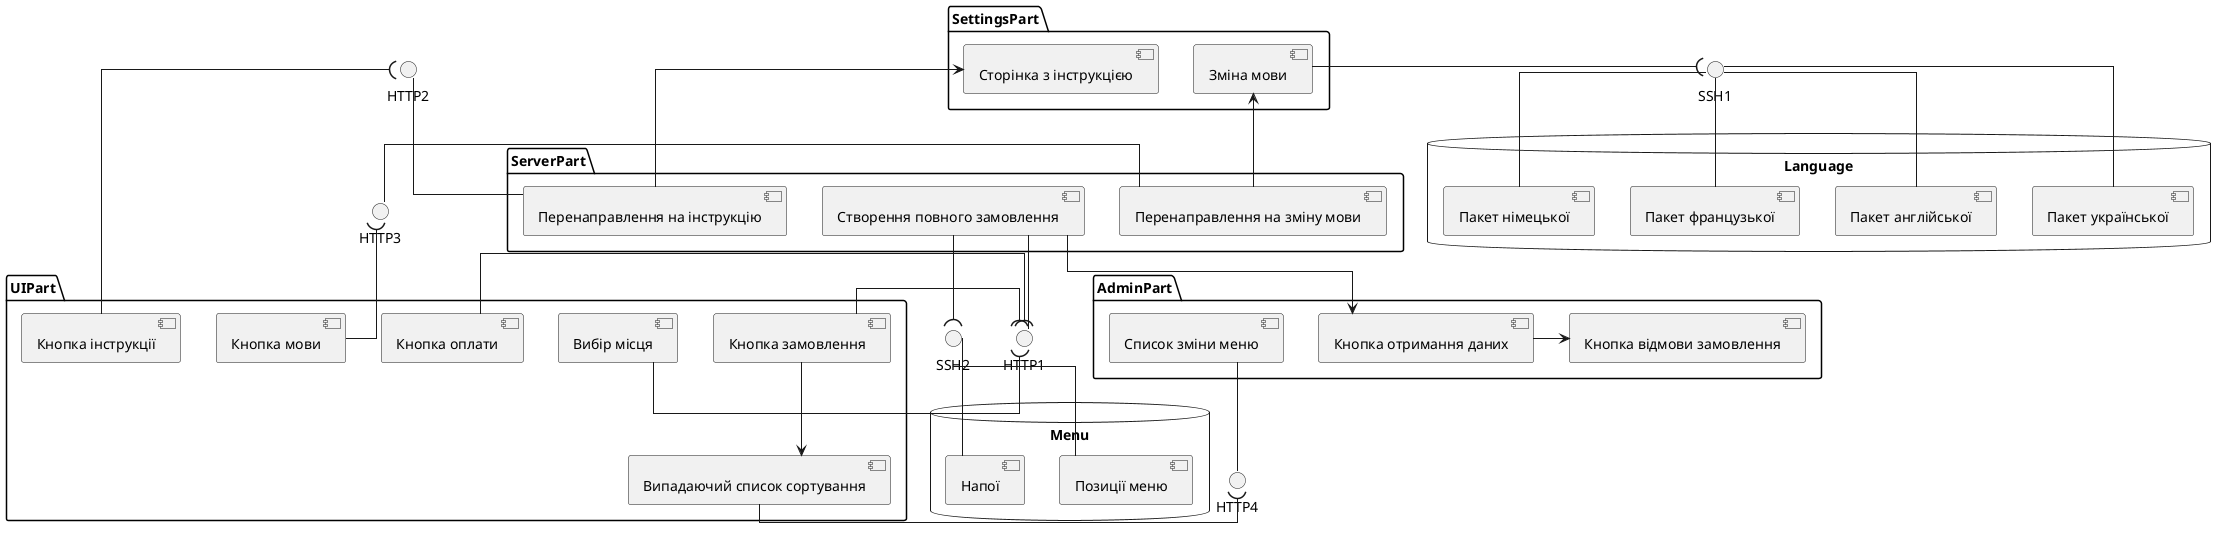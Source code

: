 @startuml Lab5_1

skinparam Linetype ortho

package UIPart {
    [Кнопка мови] as LanguageButton
    [Кнопка інструкції] as InstructionButton
    [Кнопка замовлення] as OrderButton
    [Випадаючий список сортування] as SortList
    [Вибір місця] as ChoosePlace
    [Кнопка оплати] as PaymentButton
}

package ServerPart {
    [Створення повного замовлення] as MakeOrder
    [Перенаправлення на інструкцію] as RedirectInstruction
    [Перенаправлення на зміну мови] as RedirectionLanguage
}

package AdminPart {
    [Кнопка отримання даних] as GetDataButton
    [Кнопка відмови замовлення] as RefusalOredrButton
    [Список зміни меню] as MenuChangeList
}

package SettingsPart {
    [Сторінка з інструкцією] as InstructionPage
    [Зміна мови] as ChangeLanguage
}

database Language {
    [Пакет української] as Urkrainian
    [Пакет англійської] as English
    [Пакет французької] as French
    [Пакет німецької] as Deutch
}

database Menu {
    [Позиції меню] as Positions
    [Напої] as Drinks
}

HTTP1 -up- MakeOrder
OrderButton -right-( HTTP1
ChoosePlace -right-( HTTP1
PaymentButton -right-( HTTP1

MakeOrder --> GetDataButton

OrderButton -down-> SortList

HTTP2 -down- RedirectInstruction
HTTP3 -left- RedirectionLanguage

InstructionButton -up-( HTTP2
LanguageButton -up-( HTTP3

MenuChangeList -down- HTTP4
SortList -right-( HTTP4
GetDataButton -> RefusalOredrButton

RedirectionLanguage -up-> ChangeLanguage
RedirectInstruction -up-> InstructionPage

Urkrainian -up- SSH1
English -up- SSH1
French -up- SSH1
Deutch -up- SSH1


ChangeLanguage -right-( SSH1

Drinks -up- SSH2
Positions -up- SSH2
MakeOrder --( SSH2

@enduml